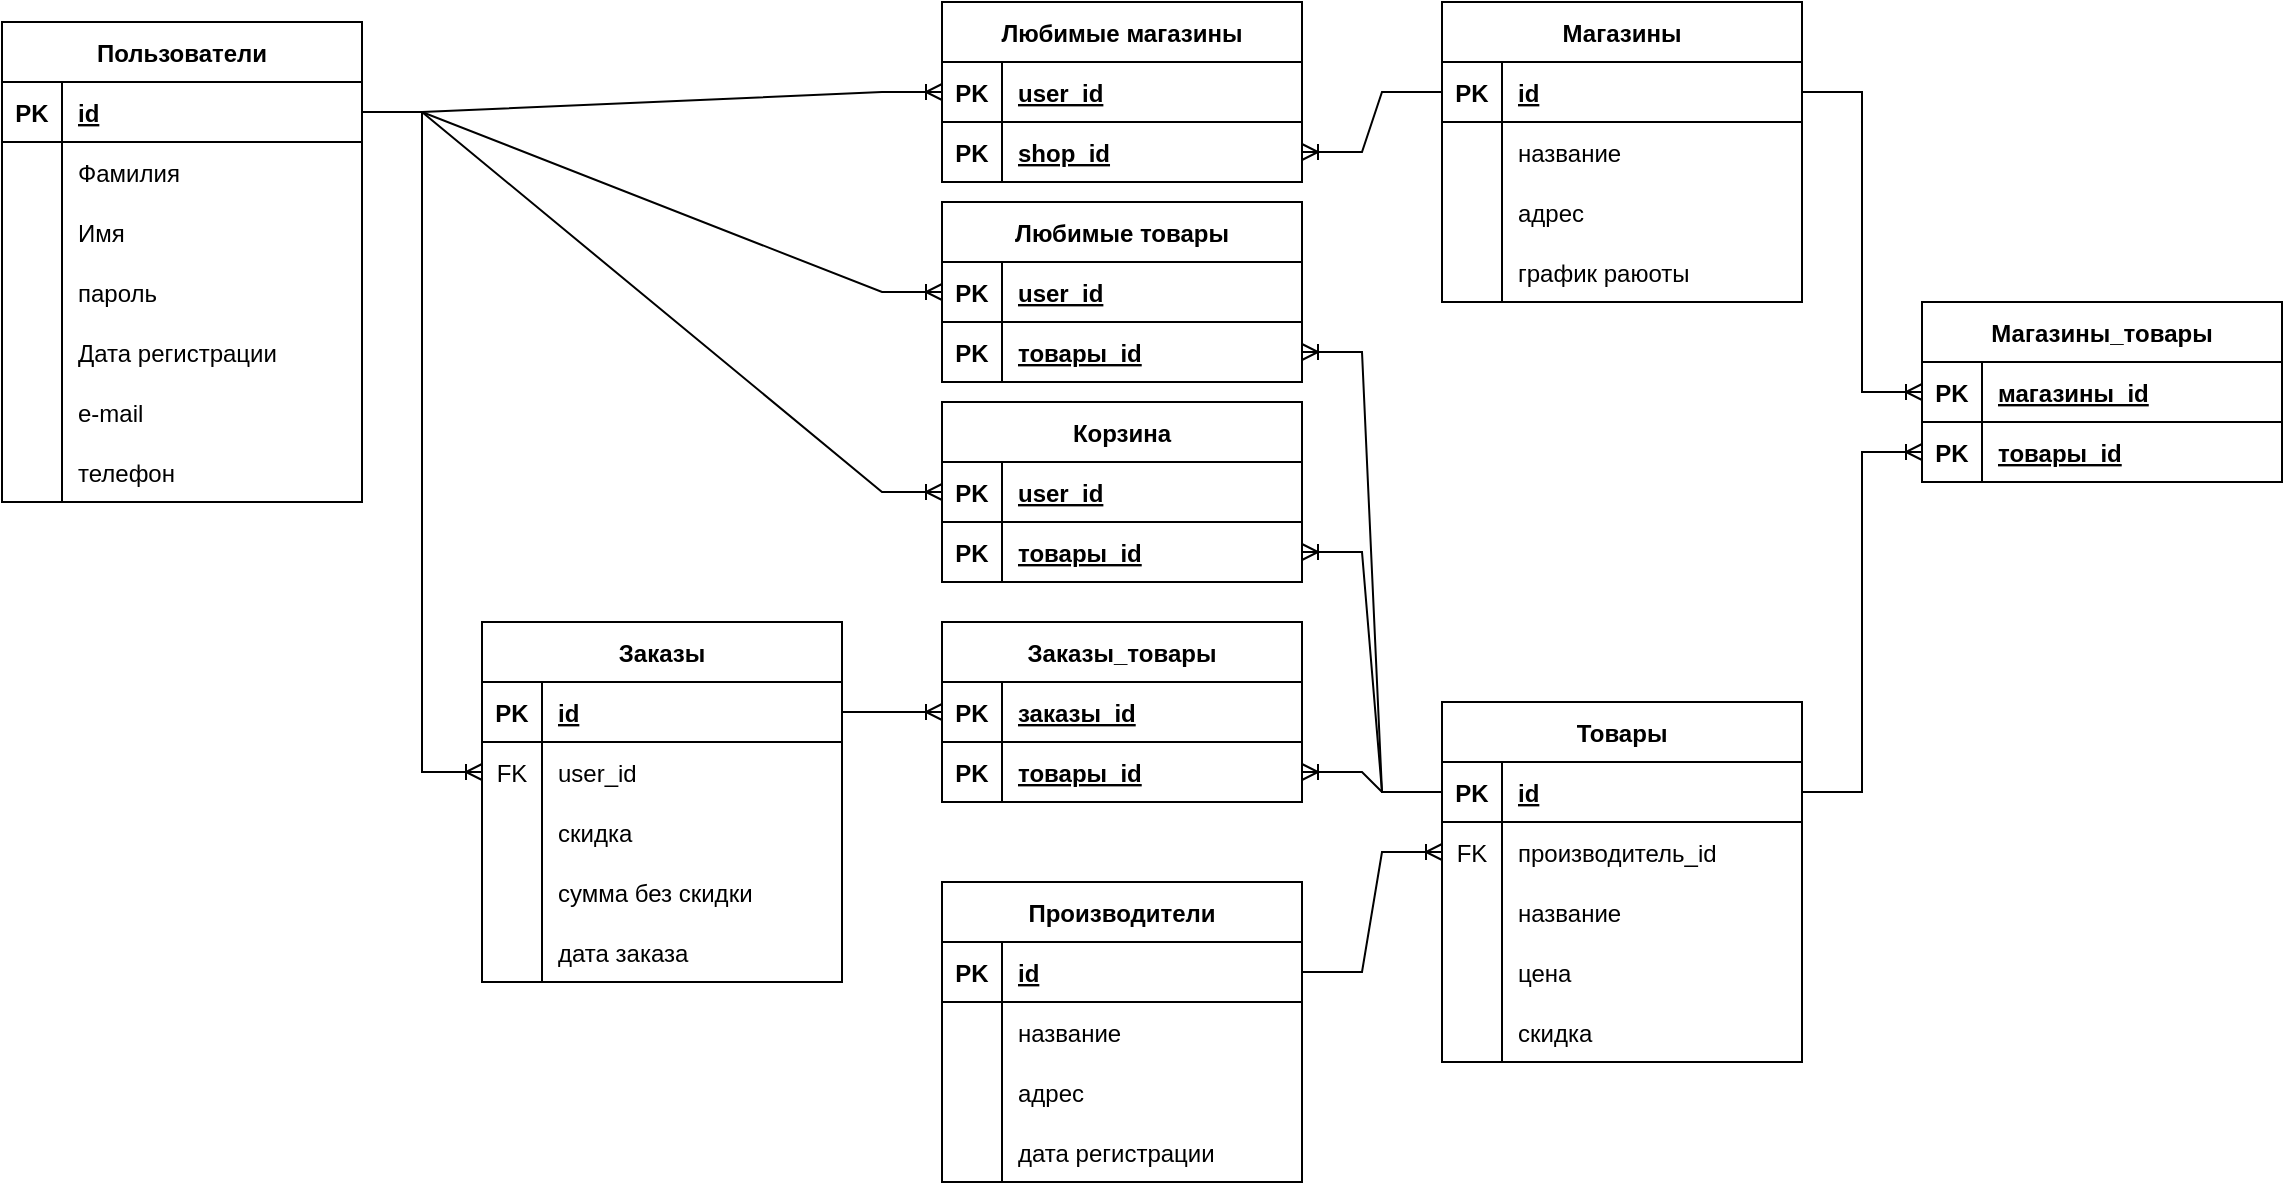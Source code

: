 <mxfile version="20.8.16" type="device"><diagram name="Страница 1" id="yeD0oiLo4MUcwXC1dUrm"><mxGraphModel dx="2634" dy="1244" grid="1" gridSize="10" guides="1" tooltips="1" connect="1" arrows="1" fold="1" page="0" pageScale="1" pageWidth="827" pageHeight="1169" background="none" math="0" shadow="0"><root><mxCell id="0"/><mxCell id="1" parent="0"/><mxCell id="IQrO580p7lW4fVg8mf9W-1" value="Пользователи" style="shape=table;startSize=30;container=1;collapsible=1;childLayout=tableLayout;fixedRows=1;rowLines=0;fontStyle=1;align=center;resizeLast=1;" parent="1" vertex="1"><mxGeometry x="-830" y="-240" width="180" height="240" as="geometry"/></mxCell><mxCell id="IQrO580p7lW4fVg8mf9W-2" value="" style="shape=tableRow;horizontal=0;startSize=0;swimlaneHead=0;swimlaneBody=0;fillColor=none;collapsible=0;dropTarget=0;points=[[0,0.5],[1,0.5]];portConstraint=eastwest;top=0;left=0;right=0;bottom=1;" parent="IQrO580p7lW4fVg8mf9W-1" vertex="1"><mxGeometry y="30" width="180" height="30" as="geometry"/></mxCell><mxCell id="IQrO580p7lW4fVg8mf9W-3" value="PK" style="shape=partialRectangle;connectable=0;fillColor=none;top=0;left=0;bottom=0;right=0;fontStyle=1;overflow=hidden;" parent="IQrO580p7lW4fVg8mf9W-2" vertex="1"><mxGeometry width="30" height="30" as="geometry"><mxRectangle width="30" height="30" as="alternateBounds"/></mxGeometry></mxCell><mxCell id="IQrO580p7lW4fVg8mf9W-4" value="id" style="shape=partialRectangle;connectable=0;fillColor=none;top=0;left=0;bottom=0;right=0;align=left;spacingLeft=6;fontStyle=5;overflow=hidden;" parent="IQrO580p7lW4fVg8mf9W-2" vertex="1"><mxGeometry x="30" width="150" height="30" as="geometry"><mxRectangle width="150" height="30" as="alternateBounds"/></mxGeometry></mxCell><mxCell id="IQrO580p7lW4fVg8mf9W-5" value="" style="shape=tableRow;horizontal=0;startSize=0;swimlaneHead=0;swimlaneBody=0;fillColor=none;collapsible=0;dropTarget=0;points=[[0,0.5],[1,0.5]];portConstraint=eastwest;top=0;left=0;right=0;bottom=0;" parent="IQrO580p7lW4fVg8mf9W-1" vertex="1"><mxGeometry y="60" width="180" height="30" as="geometry"/></mxCell><mxCell id="IQrO580p7lW4fVg8mf9W-6" value="" style="shape=partialRectangle;connectable=0;fillColor=none;top=0;left=0;bottom=0;right=0;editable=1;overflow=hidden;" parent="IQrO580p7lW4fVg8mf9W-5" vertex="1"><mxGeometry width="30" height="30" as="geometry"><mxRectangle width="30" height="30" as="alternateBounds"/></mxGeometry></mxCell><mxCell id="IQrO580p7lW4fVg8mf9W-7" value="Фамилия" style="shape=partialRectangle;connectable=0;fillColor=none;top=0;left=0;bottom=0;right=0;align=left;spacingLeft=6;overflow=hidden;" parent="IQrO580p7lW4fVg8mf9W-5" vertex="1"><mxGeometry x="30" width="150" height="30" as="geometry"><mxRectangle width="150" height="30" as="alternateBounds"/></mxGeometry></mxCell><mxCell id="IQrO580p7lW4fVg8mf9W-8" value="" style="shape=tableRow;horizontal=0;startSize=0;swimlaneHead=0;swimlaneBody=0;fillColor=none;collapsible=0;dropTarget=0;points=[[0,0.5],[1,0.5]];portConstraint=eastwest;top=0;left=0;right=0;bottom=0;" parent="IQrO580p7lW4fVg8mf9W-1" vertex="1"><mxGeometry y="90" width="180" height="30" as="geometry"/></mxCell><mxCell id="IQrO580p7lW4fVg8mf9W-9" value="" style="shape=partialRectangle;connectable=0;fillColor=none;top=0;left=0;bottom=0;right=0;editable=1;overflow=hidden;" parent="IQrO580p7lW4fVg8mf9W-8" vertex="1"><mxGeometry width="30" height="30" as="geometry"><mxRectangle width="30" height="30" as="alternateBounds"/></mxGeometry></mxCell><mxCell id="IQrO580p7lW4fVg8mf9W-10" value="Имя" style="shape=partialRectangle;connectable=0;fillColor=none;top=0;left=0;bottom=0;right=0;align=left;spacingLeft=6;overflow=hidden;" parent="IQrO580p7lW4fVg8mf9W-8" vertex="1"><mxGeometry x="30" width="150" height="30" as="geometry"><mxRectangle width="150" height="30" as="alternateBounds"/></mxGeometry></mxCell><mxCell id="IQrO580p7lW4fVg8mf9W-11" value="" style="shape=tableRow;horizontal=0;startSize=0;swimlaneHead=0;swimlaneBody=0;fillColor=none;collapsible=0;dropTarget=0;points=[[0,0.5],[1,0.5]];portConstraint=eastwest;top=0;left=0;right=0;bottom=0;" parent="IQrO580p7lW4fVg8mf9W-1" vertex="1"><mxGeometry y="120" width="180" height="30" as="geometry"/></mxCell><mxCell id="IQrO580p7lW4fVg8mf9W-12" value="" style="shape=partialRectangle;connectable=0;fillColor=none;top=0;left=0;bottom=0;right=0;editable=1;overflow=hidden;" parent="IQrO580p7lW4fVg8mf9W-11" vertex="1"><mxGeometry width="30" height="30" as="geometry"><mxRectangle width="30" height="30" as="alternateBounds"/></mxGeometry></mxCell><mxCell id="IQrO580p7lW4fVg8mf9W-13" value="пароль" style="shape=partialRectangle;connectable=0;fillColor=none;top=0;left=0;bottom=0;right=0;align=left;spacingLeft=6;overflow=hidden;" parent="IQrO580p7lW4fVg8mf9W-11" vertex="1"><mxGeometry x="30" width="150" height="30" as="geometry"><mxRectangle width="150" height="30" as="alternateBounds"/></mxGeometry></mxCell><mxCell id="IQrO580p7lW4fVg8mf9W-40" value="" style="shape=tableRow;horizontal=0;startSize=0;swimlaneHead=0;swimlaneBody=0;fillColor=none;collapsible=0;dropTarget=0;points=[[0,0.5],[1,0.5]];portConstraint=eastwest;top=0;left=0;right=0;bottom=0;" parent="IQrO580p7lW4fVg8mf9W-1" vertex="1"><mxGeometry y="150" width="180" height="30" as="geometry"/></mxCell><mxCell id="IQrO580p7lW4fVg8mf9W-41" value="" style="shape=partialRectangle;connectable=0;fillColor=none;top=0;left=0;bottom=0;right=0;editable=1;overflow=hidden;" parent="IQrO580p7lW4fVg8mf9W-40" vertex="1"><mxGeometry width="30" height="30" as="geometry"><mxRectangle width="30" height="30" as="alternateBounds"/></mxGeometry></mxCell><mxCell id="IQrO580p7lW4fVg8mf9W-42" value="Дата регистрации" style="shape=partialRectangle;connectable=0;fillColor=none;top=0;left=0;bottom=0;right=0;align=left;spacingLeft=6;overflow=hidden;" parent="IQrO580p7lW4fVg8mf9W-40" vertex="1"><mxGeometry x="30" width="150" height="30" as="geometry"><mxRectangle width="150" height="30" as="alternateBounds"/></mxGeometry></mxCell><mxCell id="IQrO580p7lW4fVg8mf9W-43" value="" style="shape=tableRow;horizontal=0;startSize=0;swimlaneHead=0;swimlaneBody=0;fillColor=none;collapsible=0;dropTarget=0;points=[[0,0.5],[1,0.5]];portConstraint=eastwest;top=0;left=0;right=0;bottom=0;" parent="IQrO580p7lW4fVg8mf9W-1" vertex="1"><mxGeometry y="180" width="180" height="30" as="geometry"/></mxCell><mxCell id="IQrO580p7lW4fVg8mf9W-44" value="" style="shape=partialRectangle;connectable=0;fillColor=none;top=0;left=0;bottom=0;right=0;editable=1;overflow=hidden;" parent="IQrO580p7lW4fVg8mf9W-43" vertex="1"><mxGeometry width="30" height="30" as="geometry"><mxRectangle width="30" height="30" as="alternateBounds"/></mxGeometry></mxCell><mxCell id="IQrO580p7lW4fVg8mf9W-45" value="e-mail" style="shape=partialRectangle;connectable=0;fillColor=none;top=0;left=0;bottom=0;right=0;align=left;spacingLeft=6;overflow=hidden;" parent="IQrO580p7lW4fVg8mf9W-43" vertex="1"><mxGeometry x="30" width="150" height="30" as="geometry"><mxRectangle width="150" height="30" as="alternateBounds"/></mxGeometry></mxCell><mxCell id="IQrO580p7lW4fVg8mf9W-46" value="" style="shape=tableRow;horizontal=0;startSize=0;swimlaneHead=0;swimlaneBody=0;fillColor=none;collapsible=0;dropTarget=0;points=[[0,0.5],[1,0.5]];portConstraint=eastwest;top=0;left=0;right=0;bottom=0;" parent="IQrO580p7lW4fVg8mf9W-1" vertex="1"><mxGeometry y="210" width="180" height="30" as="geometry"/></mxCell><mxCell id="IQrO580p7lW4fVg8mf9W-47" value="" style="shape=partialRectangle;connectable=0;fillColor=none;top=0;left=0;bottom=0;right=0;editable=1;overflow=hidden;" parent="IQrO580p7lW4fVg8mf9W-46" vertex="1"><mxGeometry width="30" height="30" as="geometry"><mxRectangle width="30" height="30" as="alternateBounds"/></mxGeometry></mxCell><mxCell id="IQrO580p7lW4fVg8mf9W-48" value="телефон" style="shape=partialRectangle;connectable=0;fillColor=none;top=0;left=0;bottom=0;right=0;align=left;spacingLeft=6;overflow=hidden;" parent="IQrO580p7lW4fVg8mf9W-46" vertex="1"><mxGeometry x="30" width="150" height="30" as="geometry"><mxRectangle width="150" height="30" as="alternateBounds"/></mxGeometry></mxCell><mxCell id="IQrO580p7lW4fVg8mf9W-49" value="Любимые магазины" style="shape=table;startSize=30;container=1;collapsible=1;childLayout=tableLayout;fixedRows=1;rowLines=0;fontStyle=1;align=center;resizeLast=1;" parent="1" vertex="1"><mxGeometry x="-360" y="-250" width="180" height="90" as="geometry"/></mxCell><mxCell id="IQrO580p7lW4fVg8mf9W-50" value="" style="shape=tableRow;horizontal=0;startSize=0;swimlaneHead=0;swimlaneBody=0;fillColor=none;collapsible=0;dropTarget=0;points=[[0,0.5],[1,0.5]];portConstraint=eastwest;top=0;left=0;right=0;bottom=1;" parent="IQrO580p7lW4fVg8mf9W-49" vertex="1"><mxGeometry y="30" width="180" height="30" as="geometry"/></mxCell><mxCell id="IQrO580p7lW4fVg8mf9W-51" value="PK" style="shape=partialRectangle;connectable=0;fillColor=none;top=0;left=0;bottom=0;right=0;fontStyle=1;overflow=hidden;" parent="IQrO580p7lW4fVg8mf9W-50" vertex="1"><mxGeometry width="30" height="30" as="geometry"><mxRectangle width="30" height="30" as="alternateBounds"/></mxGeometry></mxCell><mxCell id="IQrO580p7lW4fVg8mf9W-52" value="user_id" style="shape=partialRectangle;connectable=0;fillColor=none;top=0;left=0;bottom=0;right=0;align=left;spacingLeft=6;fontStyle=5;overflow=hidden;" parent="IQrO580p7lW4fVg8mf9W-50" vertex="1"><mxGeometry x="30" width="150" height="30" as="geometry"><mxRectangle width="150" height="30" as="alternateBounds"/></mxGeometry></mxCell><mxCell id="IQrO580p7lW4fVg8mf9W-75" value="" style="shape=tableRow;horizontal=0;startSize=0;swimlaneHead=0;swimlaneBody=0;fillColor=none;collapsible=0;dropTarget=0;points=[[0,0.5],[1,0.5]];portConstraint=eastwest;top=0;left=0;right=0;bottom=1;" parent="IQrO580p7lW4fVg8mf9W-49" vertex="1"><mxGeometry y="60" width="180" height="30" as="geometry"/></mxCell><mxCell id="IQrO580p7lW4fVg8mf9W-76" value="PK" style="shape=partialRectangle;connectable=0;fillColor=none;top=0;left=0;bottom=0;right=0;fontStyle=1;overflow=hidden;" parent="IQrO580p7lW4fVg8mf9W-75" vertex="1"><mxGeometry width="30" height="30" as="geometry"><mxRectangle width="30" height="30" as="alternateBounds"/></mxGeometry></mxCell><mxCell id="IQrO580p7lW4fVg8mf9W-77" value="shop_id" style="shape=partialRectangle;connectable=0;fillColor=none;top=0;left=0;bottom=0;right=0;align=left;spacingLeft=6;fontStyle=5;overflow=hidden;" parent="IQrO580p7lW4fVg8mf9W-75" vertex="1"><mxGeometry x="30" width="150" height="30" as="geometry"><mxRectangle width="150" height="30" as="alternateBounds"/></mxGeometry></mxCell><mxCell id="IQrO580p7lW4fVg8mf9W-78" value="" style="edgeStyle=entityRelationEdgeStyle;fontSize=12;html=1;endArrow=ERoneToMany;rounded=0;exitX=1;exitY=0.5;exitDx=0;exitDy=0;entryX=0;entryY=0.5;entryDx=0;entryDy=0;" parent="1" source="IQrO580p7lW4fVg8mf9W-2" target="IQrO580p7lW4fVg8mf9W-50" edge="1"><mxGeometry width="100" height="100" relative="1" as="geometry"><mxPoint x="-160" y="80" as="sourcePoint"/><mxPoint x="-60" y="-20" as="targetPoint"/></mxGeometry></mxCell><mxCell id="IQrO580p7lW4fVg8mf9W-79" value="Магазины" style="shape=table;startSize=30;container=1;collapsible=1;childLayout=tableLayout;fixedRows=1;rowLines=0;fontStyle=1;align=center;resizeLast=1;" parent="1" vertex="1"><mxGeometry x="-110" y="-250" width="180" height="150" as="geometry"/></mxCell><mxCell id="IQrO580p7lW4fVg8mf9W-80" value="" style="shape=tableRow;horizontal=0;startSize=0;swimlaneHead=0;swimlaneBody=0;fillColor=none;collapsible=0;dropTarget=0;points=[[0,0.5],[1,0.5]];portConstraint=eastwest;top=0;left=0;right=0;bottom=1;" parent="IQrO580p7lW4fVg8mf9W-79" vertex="1"><mxGeometry y="30" width="180" height="30" as="geometry"/></mxCell><mxCell id="IQrO580p7lW4fVg8mf9W-81" value="PK" style="shape=partialRectangle;connectable=0;fillColor=none;top=0;left=0;bottom=0;right=0;fontStyle=1;overflow=hidden;" parent="IQrO580p7lW4fVg8mf9W-80" vertex="1"><mxGeometry width="30" height="30" as="geometry"><mxRectangle width="30" height="30" as="alternateBounds"/></mxGeometry></mxCell><mxCell id="IQrO580p7lW4fVg8mf9W-82" value="id" style="shape=partialRectangle;connectable=0;fillColor=none;top=0;left=0;bottom=0;right=0;align=left;spacingLeft=6;fontStyle=5;overflow=hidden;" parent="IQrO580p7lW4fVg8mf9W-80" vertex="1"><mxGeometry x="30" width="150" height="30" as="geometry"><mxRectangle width="150" height="30" as="alternateBounds"/></mxGeometry></mxCell><mxCell id="IQrO580p7lW4fVg8mf9W-83" value="" style="shape=tableRow;horizontal=0;startSize=0;swimlaneHead=0;swimlaneBody=0;fillColor=none;collapsible=0;dropTarget=0;points=[[0,0.5],[1,0.5]];portConstraint=eastwest;top=0;left=0;right=0;bottom=0;" parent="IQrO580p7lW4fVg8mf9W-79" vertex="1"><mxGeometry y="60" width="180" height="30" as="geometry"/></mxCell><mxCell id="IQrO580p7lW4fVg8mf9W-84" value="" style="shape=partialRectangle;connectable=0;fillColor=none;top=0;left=0;bottom=0;right=0;editable=1;overflow=hidden;" parent="IQrO580p7lW4fVg8mf9W-83" vertex="1"><mxGeometry width="30" height="30" as="geometry"><mxRectangle width="30" height="30" as="alternateBounds"/></mxGeometry></mxCell><mxCell id="IQrO580p7lW4fVg8mf9W-85" value="название" style="shape=partialRectangle;connectable=0;fillColor=none;top=0;left=0;bottom=0;right=0;align=left;spacingLeft=6;overflow=hidden;" parent="IQrO580p7lW4fVg8mf9W-83" vertex="1"><mxGeometry x="30" width="150" height="30" as="geometry"><mxRectangle width="150" height="30" as="alternateBounds"/></mxGeometry></mxCell><mxCell id="IQrO580p7lW4fVg8mf9W-86" value="" style="shape=tableRow;horizontal=0;startSize=0;swimlaneHead=0;swimlaneBody=0;fillColor=none;collapsible=0;dropTarget=0;points=[[0,0.5],[1,0.5]];portConstraint=eastwest;top=0;left=0;right=0;bottom=0;" parent="IQrO580p7lW4fVg8mf9W-79" vertex="1"><mxGeometry y="90" width="180" height="30" as="geometry"/></mxCell><mxCell id="IQrO580p7lW4fVg8mf9W-87" value="" style="shape=partialRectangle;connectable=0;fillColor=none;top=0;left=0;bottom=0;right=0;editable=1;overflow=hidden;" parent="IQrO580p7lW4fVg8mf9W-86" vertex="1"><mxGeometry width="30" height="30" as="geometry"><mxRectangle width="30" height="30" as="alternateBounds"/></mxGeometry></mxCell><mxCell id="IQrO580p7lW4fVg8mf9W-88" value="адрес" style="shape=partialRectangle;connectable=0;fillColor=none;top=0;left=0;bottom=0;right=0;align=left;spacingLeft=6;overflow=hidden;" parent="IQrO580p7lW4fVg8mf9W-86" vertex="1"><mxGeometry x="30" width="150" height="30" as="geometry"><mxRectangle width="150" height="30" as="alternateBounds"/></mxGeometry></mxCell><mxCell id="IQrO580p7lW4fVg8mf9W-89" value="" style="shape=tableRow;horizontal=0;startSize=0;swimlaneHead=0;swimlaneBody=0;fillColor=none;collapsible=0;dropTarget=0;points=[[0,0.5],[1,0.5]];portConstraint=eastwest;top=0;left=0;right=0;bottom=0;" parent="IQrO580p7lW4fVg8mf9W-79" vertex="1"><mxGeometry y="120" width="180" height="30" as="geometry"/></mxCell><mxCell id="IQrO580p7lW4fVg8mf9W-90" value="" style="shape=partialRectangle;connectable=0;fillColor=none;top=0;left=0;bottom=0;right=0;editable=1;overflow=hidden;" parent="IQrO580p7lW4fVg8mf9W-89" vertex="1"><mxGeometry width="30" height="30" as="geometry"><mxRectangle width="30" height="30" as="alternateBounds"/></mxGeometry></mxCell><mxCell id="IQrO580p7lW4fVg8mf9W-91" value="график раюоты" style="shape=partialRectangle;connectable=0;fillColor=none;top=0;left=0;bottom=0;right=0;align=left;spacingLeft=6;overflow=hidden;" parent="IQrO580p7lW4fVg8mf9W-89" vertex="1"><mxGeometry x="30" width="150" height="30" as="geometry"><mxRectangle width="150" height="30" as="alternateBounds"/></mxGeometry></mxCell><mxCell id="IQrO580p7lW4fVg8mf9W-92" value="" style="edgeStyle=entityRelationEdgeStyle;fontSize=12;html=1;endArrow=ERoneToMany;rounded=0;entryX=1;entryY=0.5;entryDx=0;entryDy=0;exitX=0;exitY=0.5;exitDx=0;exitDy=0;" parent="1" source="IQrO580p7lW4fVg8mf9W-80" target="IQrO580p7lW4fVg8mf9W-75" edge="1"><mxGeometry width="100" height="100" relative="1" as="geometry"><mxPoint x="-160" y="80" as="sourcePoint"/><mxPoint x="-60" y="-20" as="targetPoint"/></mxGeometry></mxCell><mxCell id="IQrO580p7lW4fVg8mf9W-93" value="Товары" style="shape=table;startSize=30;container=1;collapsible=1;childLayout=tableLayout;fixedRows=1;rowLines=0;fontStyle=1;align=center;resizeLast=1;" parent="1" vertex="1"><mxGeometry x="-110" y="100" width="180" height="180" as="geometry"/></mxCell><mxCell id="IQrO580p7lW4fVg8mf9W-94" value="" style="shape=tableRow;horizontal=0;startSize=0;swimlaneHead=0;swimlaneBody=0;fillColor=none;collapsible=0;dropTarget=0;points=[[0,0.5],[1,0.5]];portConstraint=eastwest;top=0;left=0;right=0;bottom=1;" parent="IQrO580p7lW4fVg8mf9W-93" vertex="1"><mxGeometry y="30" width="180" height="30" as="geometry"/></mxCell><mxCell id="IQrO580p7lW4fVg8mf9W-95" value="PK" style="shape=partialRectangle;connectable=0;fillColor=none;top=0;left=0;bottom=0;right=0;fontStyle=1;overflow=hidden;" parent="IQrO580p7lW4fVg8mf9W-94" vertex="1"><mxGeometry width="30" height="30" as="geometry"><mxRectangle width="30" height="30" as="alternateBounds"/></mxGeometry></mxCell><mxCell id="IQrO580p7lW4fVg8mf9W-96" value="id" style="shape=partialRectangle;connectable=0;fillColor=none;top=0;left=0;bottom=0;right=0;align=left;spacingLeft=6;fontStyle=5;overflow=hidden;" parent="IQrO580p7lW4fVg8mf9W-94" vertex="1"><mxGeometry x="30" width="150" height="30" as="geometry"><mxRectangle width="150" height="30" as="alternateBounds"/></mxGeometry></mxCell><mxCell id="IQrO580p7lW4fVg8mf9W-117" value="" style="shape=tableRow;horizontal=0;startSize=0;swimlaneHead=0;swimlaneBody=0;fillColor=none;collapsible=0;dropTarget=0;points=[[0,0.5],[1,0.5]];portConstraint=eastwest;top=0;left=0;right=0;bottom=0;" parent="IQrO580p7lW4fVg8mf9W-93" vertex="1"><mxGeometry y="60" width="180" height="30" as="geometry"/></mxCell><mxCell id="IQrO580p7lW4fVg8mf9W-118" value="FK" style="shape=partialRectangle;connectable=0;fillColor=none;top=0;left=0;bottom=0;right=0;fontStyle=0;overflow=hidden;" parent="IQrO580p7lW4fVg8mf9W-117" vertex="1"><mxGeometry width="30" height="30" as="geometry"><mxRectangle width="30" height="30" as="alternateBounds"/></mxGeometry></mxCell><mxCell id="IQrO580p7lW4fVg8mf9W-119" value="производитель_id" style="shape=partialRectangle;connectable=0;fillColor=none;top=0;left=0;bottom=0;right=0;align=left;spacingLeft=6;fontStyle=0;overflow=hidden;" parent="IQrO580p7lW4fVg8mf9W-117" vertex="1"><mxGeometry x="30" width="150" height="30" as="geometry"><mxRectangle width="150" height="30" as="alternateBounds"/></mxGeometry></mxCell><mxCell id="IQrO580p7lW4fVg8mf9W-120" value="" style="shape=tableRow;horizontal=0;startSize=0;swimlaneHead=0;swimlaneBody=0;fillColor=none;collapsible=0;dropTarget=0;points=[[0,0.5],[1,0.5]];portConstraint=eastwest;top=0;left=0;right=0;bottom=0;" parent="IQrO580p7lW4fVg8mf9W-93" vertex="1"><mxGeometry y="90" width="180" height="30" as="geometry"/></mxCell><mxCell id="IQrO580p7lW4fVg8mf9W-121" value="" style="shape=partialRectangle;connectable=0;fillColor=none;top=0;left=0;bottom=0;right=0;editable=1;overflow=hidden;" parent="IQrO580p7lW4fVg8mf9W-120" vertex="1"><mxGeometry width="30" height="30" as="geometry"><mxRectangle width="30" height="30" as="alternateBounds"/></mxGeometry></mxCell><mxCell id="IQrO580p7lW4fVg8mf9W-122" value="название" style="shape=partialRectangle;connectable=0;fillColor=none;top=0;left=0;bottom=0;right=0;align=left;spacingLeft=6;overflow=hidden;" parent="IQrO580p7lW4fVg8mf9W-120" vertex="1"><mxGeometry x="30" width="150" height="30" as="geometry"><mxRectangle width="150" height="30" as="alternateBounds"/></mxGeometry></mxCell><mxCell id="IQrO580p7lW4fVg8mf9W-100" value="" style="shape=tableRow;horizontal=0;startSize=0;swimlaneHead=0;swimlaneBody=0;fillColor=none;collapsible=0;dropTarget=0;points=[[0,0.5],[1,0.5]];portConstraint=eastwest;top=0;left=0;right=0;bottom=0;" parent="IQrO580p7lW4fVg8mf9W-93" vertex="1"><mxGeometry y="120" width="180" height="30" as="geometry"/></mxCell><mxCell id="IQrO580p7lW4fVg8mf9W-101" value="" style="shape=partialRectangle;connectable=0;fillColor=none;top=0;left=0;bottom=0;right=0;editable=1;overflow=hidden;" parent="IQrO580p7lW4fVg8mf9W-100" vertex="1"><mxGeometry width="30" height="30" as="geometry"><mxRectangle width="30" height="30" as="alternateBounds"/></mxGeometry></mxCell><mxCell id="IQrO580p7lW4fVg8mf9W-102" value="цена" style="shape=partialRectangle;connectable=0;fillColor=none;top=0;left=0;bottom=0;right=0;align=left;spacingLeft=6;overflow=hidden;" parent="IQrO580p7lW4fVg8mf9W-100" vertex="1"><mxGeometry x="30" width="150" height="30" as="geometry"><mxRectangle width="150" height="30" as="alternateBounds"/></mxGeometry></mxCell><mxCell id="IQrO580p7lW4fVg8mf9W-103" value="" style="shape=tableRow;horizontal=0;startSize=0;swimlaneHead=0;swimlaneBody=0;fillColor=none;collapsible=0;dropTarget=0;points=[[0,0.5],[1,0.5]];portConstraint=eastwest;top=0;left=0;right=0;bottom=0;" parent="IQrO580p7lW4fVg8mf9W-93" vertex="1"><mxGeometry y="150" width="180" height="30" as="geometry"/></mxCell><mxCell id="IQrO580p7lW4fVg8mf9W-104" value="" style="shape=partialRectangle;connectable=0;fillColor=none;top=0;left=0;bottom=0;right=0;editable=1;overflow=hidden;" parent="IQrO580p7lW4fVg8mf9W-103" vertex="1"><mxGeometry width="30" height="30" as="geometry"><mxRectangle width="30" height="30" as="alternateBounds"/></mxGeometry></mxCell><mxCell id="IQrO580p7lW4fVg8mf9W-105" value="скидка" style="shape=partialRectangle;connectable=0;fillColor=none;top=0;left=0;bottom=0;right=0;align=left;spacingLeft=6;overflow=hidden;" parent="IQrO580p7lW4fVg8mf9W-103" vertex="1"><mxGeometry x="30" width="150" height="30" as="geometry"><mxRectangle width="150" height="30" as="alternateBounds"/></mxGeometry></mxCell><mxCell id="IQrO580p7lW4fVg8mf9W-123" value="Производители" style="shape=table;startSize=30;container=1;collapsible=1;childLayout=tableLayout;fixedRows=1;rowLines=0;fontStyle=1;align=center;resizeLast=1;" parent="1" vertex="1"><mxGeometry x="-360" y="190" width="180" height="150" as="geometry"/></mxCell><mxCell id="IQrO580p7lW4fVg8mf9W-124" value="" style="shape=tableRow;horizontal=0;startSize=0;swimlaneHead=0;swimlaneBody=0;fillColor=none;collapsible=0;dropTarget=0;points=[[0,0.5],[1,0.5]];portConstraint=eastwest;top=0;left=0;right=0;bottom=1;" parent="IQrO580p7lW4fVg8mf9W-123" vertex="1"><mxGeometry y="30" width="180" height="30" as="geometry"/></mxCell><mxCell id="IQrO580p7lW4fVg8mf9W-125" value="PK" style="shape=partialRectangle;connectable=0;fillColor=none;top=0;left=0;bottom=0;right=0;fontStyle=1;overflow=hidden;" parent="IQrO580p7lW4fVg8mf9W-124" vertex="1"><mxGeometry width="30" height="30" as="geometry"><mxRectangle width="30" height="30" as="alternateBounds"/></mxGeometry></mxCell><mxCell id="IQrO580p7lW4fVg8mf9W-126" value="id" style="shape=partialRectangle;connectable=0;fillColor=none;top=0;left=0;bottom=0;right=0;align=left;spacingLeft=6;fontStyle=5;overflow=hidden;" parent="IQrO580p7lW4fVg8mf9W-124" vertex="1"><mxGeometry x="30" width="150" height="30" as="geometry"><mxRectangle width="150" height="30" as="alternateBounds"/></mxGeometry></mxCell><mxCell id="IQrO580p7lW4fVg8mf9W-127" value="" style="shape=tableRow;horizontal=0;startSize=0;swimlaneHead=0;swimlaneBody=0;fillColor=none;collapsible=0;dropTarget=0;points=[[0,0.5],[1,0.5]];portConstraint=eastwest;top=0;left=0;right=0;bottom=0;" parent="IQrO580p7lW4fVg8mf9W-123" vertex="1"><mxGeometry y="60" width="180" height="30" as="geometry"/></mxCell><mxCell id="IQrO580p7lW4fVg8mf9W-128" value="" style="shape=partialRectangle;connectable=0;fillColor=none;top=0;left=0;bottom=0;right=0;editable=1;overflow=hidden;" parent="IQrO580p7lW4fVg8mf9W-127" vertex="1"><mxGeometry width="30" height="30" as="geometry"><mxRectangle width="30" height="30" as="alternateBounds"/></mxGeometry></mxCell><mxCell id="IQrO580p7lW4fVg8mf9W-129" value="название" style="shape=partialRectangle;connectable=0;fillColor=none;top=0;left=0;bottom=0;right=0;align=left;spacingLeft=6;overflow=hidden;" parent="IQrO580p7lW4fVg8mf9W-127" vertex="1"><mxGeometry x="30" width="150" height="30" as="geometry"><mxRectangle width="150" height="30" as="alternateBounds"/></mxGeometry></mxCell><mxCell id="IQrO580p7lW4fVg8mf9W-130" value="" style="shape=tableRow;horizontal=0;startSize=0;swimlaneHead=0;swimlaneBody=0;fillColor=none;collapsible=0;dropTarget=0;points=[[0,0.5],[1,0.5]];portConstraint=eastwest;top=0;left=0;right=0;bottom=0;" parent="IQrO580p7lW4fVg8mf9W-123" vertex="1"><mxGeometry y="90" width="180" height="30" as="geometry"/></mxCell><mxCell id="IQrO580p7lW4fVg8mf9W-131" value="" style="shape=partialRectangle;connectable=0;fillColor=none;top=0;left=0;bottom=0;right=0;editable=1;overflow=hidden;" parent="IQrO580p7lW4fVg8mf9W-130" vertex="1"><mxGeometry width="30" height="30" as="geometry"><mxRectangle width="30" height="30" as="alternateBounds"/></mxGeometry></mxCell><mxCell id="IQrO580p7lW4fVg8mf9W-132" value="адрес" style="shape=partialRectangle;connectable=0;fillColor=none;top=0;left=0;bottom=0;right=0;align=left;spacingLeft=6;overflow=hidden;" parent="IQrO580p7lW4fVg8mf9W-130" vertex="1"><mxGeometry x="30" width="150" height="30" as="geometry"><mxRectangle width="150" height="30" as="alternateBounds"/></mxGeometry></mxCell><mxCell id="IQrO580p7lW4fVg8mf9W-133" value="" style="shape=tableRow;horizontal=0;startSize=0;swimlaneHead=0;swimlaneBody=0;fillColor=none;collapsible=0;dropTarget=0;points=[[0,0.5],[1,0.5]];portConstraint=eastwest;top=0;left=0;right=0;bottom=0;" parent="IQrO580p7lW4fVg8mf9W-123" vertex="1"><mxGeometry y="120" width="180" height="30" as="geometry"/></mxCell><mxCell id="IQrO580p7lW4fVg8mf9W-134" value="" style="shape=partialRectangle;connectable=0;fillColor=none;top=0;left=0;bottom=0;right=0;editable=1;overflow=hidden;" parent="IQrO580p7lW4fVg8mf9W-133" vertex="1"><mxGeometry width="30" height="30" as="geometry"><mxRectangle width="30" height="30" as="alternateBounds"/></mxGeometry></mxCell><mxCell id="IQrO580p7lW4fVg8mf9W-135" value="дата регистрации" style="shape=partialRectangle;connectable=0;fillColor=none;top=0;left=0;bottom=0;right=0;align=left;spacingLeft=6;overflow=hidden;" parent="IQrO580p7lW4fVg8mf9W-133" vertex="1"><mxGeometry x="30" width="150" height="30" as="geometry"><mxRectangle width="150" height="30" as="alternateBounds"/></mxGeometry></mxCell><mxCell id="IQrO580p7lW4fVg8mf9W-137" value="" style="edgeStyle=entityRelationEdgeStyle;fontSize=12;html=1;endArrow=ERoneToMany;rounded=0;entryX=0;entryY=0.5;entryDx=0;entryDy=0;exitX=1;exitY=0.5;exitDx=0;exitDy=0;" parent="1" source="IQrO580p7lW4fVg8mf9W-124" target="IQrO580p7lW4fVg8mf9W-117" edge="1"><mxGeometry width="100" height="100" relative="1" as="geometry"><mxPoint x="-160" y="80" as="sourcePoint"/><mxPoint x="-60" y="-20" as="targetPoint"/></mxGeometry></mxCell><mxCell id="IQrO580p7lW4fVg8mf9W-138" value="Магазины_товары" style="shape=table;startSize=30;container=1;collapsible=1;childLayout=tableLayout;fixedRows=1;rowLines=0;fontStyle=1;align=center;resizeLast=1;" parent="1" vertex="1"><mxGeometry x="130" y="-100" width="180" height="90" as="geometry"/></mxCell><mxCell id="IQrO580p7lW4fVg8mf9W-139" value="" style="shape=tableRow;horizontal=0;startSize=0;swimlaneHead=0;swimlaneBody=0;fillColor=none;collapsible=0;dropTarget=0;points=[[0,0.5],[1,0.5]];portConstraint=eastwest;top=0;left=0;right=0;bottom=1;" parent="IQrO580p7lW4fVg8mf9W-138" vertex="1"><mxGeometry y="30" width="180" height="30" as="geometry"/></mxCell><mxCell id="IQrO580p7lW4fVg8mf9W-140" value="PK" style="shape=partialRectangle;connectable=0;fillColor=none;top=0;left=0;bottom=0;right=0;fontStyle=1;overflow=hidden;" parent="IQrO580p7lW4fVg8mf9W-139" vertex="1"><mxGeometry width="30" height="30" as="geometry"><mxRectangle width="30" height="30" as="alternateBounds"/></mxGeometry></mxCell><mxCell id="IQrO580p7lW4fVg8mf9W-141" value="магазины_id" style="shape=partialRectangle;connectable=0;fillColor=none;top=0;left=0;bottom=0;right=0;align=left;spacingLeft=6;fontStyle=5;overflow=hidden;" parent="IQrO580p7lW4fVg8mf9W-139" vertex="1"><mxGeometry x="30" width="150" height="30" as="geometry"><mxRectangle width="150" height="30" as="alternateBounds"/></mxGeometry></mxCell><mxCell id="IQrO580p7lW4fVg8mf9W-151" value="" style="shape=tableRow;horizontal=0;startSize=0;swimlaneHead=0;swimlaneBody=0;fillColor=none;collapsible=0;dropTarget=0;points=[[0,0.5],[1,0.5]];portConstraint=eastwest;top=0;left=0;right=0;bottom=1;" parent="IQrO580p7lW4fVg8mf9W-138" vertex="1"><mxGeometry y="60" width="180" height="30" as="geometry"/></mxCell><mxCell id="IQrO580p7lW4fVg8mf9W-152" value="PK" style="shape=partialRectangle;connectable=0;fillColor=none;top=0;left=0;bottom=0;right=0;fontStyle=1;overflow=hidden;" parent="IQrO580p7lW4fVg8mf9W-151" vertex="1"><mxGeometry width="30" height="30" as="geometry"><mxRectangle width="30" height="30" as="alternateBounds"/></mxGeometry></mxCell><mxCell id="IQrO580p7lW4fVg8mf9W-153" value="товары_id" style="shape=partialRectangle;connectable=0;fillColor=none;top=0;left=0;bottom=0;right=0;align=left;spacingLeft=6;fontStyle=5;overflow=hidden;" parent="IQrO580p7lW4fVg8mf9W-151" vertex="1"><mxGeometry x="30" width="150" height="30" as="geometry"><mxRectangle width="150" height="30" as="alternateBounds"/></mxGeometry></mxCell><mxCell id="IQrO580p7lW4fVg8mf9W-154" value="" style="edgeStyle=entityRelationEdgeStyle;fontSize=12;html=1;endArrow=ERoneToMany;rounded=0;exitX=1;exitY=0.5;exitDx=0;exitDy=0;" parent="1" source="IQrO580p7lW4fVg8mf9W-80" target="IQrO580p7lW4fVg8mf9W-139" edge="1"><mxGeometry width="100" height="100" relative="1" as="geometry"><mxPoint x="110" y="170" as="sourcePoint"/><mxPoint x="210" y="70" as="targetPoint"/></mxGeometry></mxCell><mxCell id="IQrO580p7lW4fVg8mf9W-155" value="" style="edgeStyle=entityRelationEdgeStyle;fontSize=12;html=1;endArrow=ERoneToMany;rounded=0;entryX=0;entryY=0.5;entryDx=0;entryDy=0;exitX=1;exitY=0.5;exitDx=0;exitDy=0;" parent="1" source="IQrO580p7lW4fVg8mf9W-94" target="IQrO580p7lW4fVg8mf9W-151" edge="1"><mxGeometry width="100" height="100" relative="1" as="geometry"><mxPoint x="-160" y="80" as="sourcePoint"/><mxPoint x="-60" y="-20" as="targetPoint"/></mxGeometry></mxCell><mxCell id="IQrO580p7lW4fVg8mf9W-156" value="Любимые товары" style="shape=table;startSize=30;container=1;collapsible=1;childLayout=tableLayout;fixedRows=1;rowLines=0;fontStyle=1;align=center;resizeLast=1;" parent="1" vertex="1"><mxGeometry x="-360" y="-150" width="180" height="90" as="geometry"/></mxCell><mxCell id="IQrO580p7lW4fVg8mf9W-157" value="" style="shape=tableRow;horizontal=0;startSize=0;swimlaneHead=0;swimlaneBody=0;fillColor=none;collapsible=0;dropTarget=0;points=[[0,0.5],[1,0.5]];portConstraint=eastwest;top=0;left=0;right=0;bottom=1;" parent="IQrO580p7lW4fVg8mf9W-156" vertex="1"><mxGeometry y="30" width="180" height="30" as="geometry"/></mxCell><mxCell id="IQrO580p7lW4fVg8mf9W-158" value="PK" style="shape=partialRectangle;connectable=0;fillColor=none;top=0;left=0;bottom=0;right=0;fontStyle=1;overflow=hidden;" parent="IQrO580p7lW4fVg8mf9W-157" vertex="1"><mxGeometry width="30" height="30" as="geometry"><mxRectangle width="30" height="30" as="alternateBounds"/></mxGeometry></mxCell><mxCell id="IQrO580p7lW4fVg8mf9W-159" value="user_id" style="shape=partialRectangle;connectable=0;fillColor=none;top=0;left=0;bottom=0;right=0;align=left;spacingLeft=6;fontStyle=5;overflow=hidden;" parent="IQrO580p7lW4fVg8mf9W-157" vertex="1"><mxGeometry x="30" width="150" height="30" as="geometry"><mxRectangle width="150" height="30" as="alternateBounds"/></mxGeometry></mxCell><mxCell id="IQrO580p7lW4fVg8mf9W-160" value="" style="shape=tableRow;horizontal=0;startSize=0;swimlaneHead=0;swimlaneBody=0;fillColor=none;collapsible=0;dropTarget=0;points=[[0,0.5],[1,0.5]];portConstraint=eastwest;top=0;left=0;right=0;bottom=1;" parent="IQrO580p7lW4fVg8mf9W-156" vertex="1"><mxGeometry y="60" width="180" height="30" as="geometry"/></mxCell><mxCell id="IQrO580p7lW4fVg8mf9W-161" value="PK" style="shape=partialRectangle;connectable=0;fillColor=none;top=0;left=0;bottom=0;right=0;fontStyle=1;overflow=hidden;" parent="IQrO580p7lW4fVg8mf9W-160" vertex="1"><mxGeometry width="30" height="30" as="geometry"><mxRectangle width="30" height="30" as="alternateBounds"/></mxGeometry></mxCell><mxCell id="IQrO580p7lW4fVg8mf9W-162" value="товары_id" style="shape=partialRectangle;connectable=0;fillColor=none;top=0;left=0;bottom=0;right=0;align=left;spacingLeft=6;fontStyle=5;overflow=hidden;" parent="IQrO580p7lW4fVg8mf9W-160" vertex="1"><mxGeometry x="30" width="150" height="30" as="geometry"><mxRectangle width="150" height="30" as="alternateBounds"/></mxGeometry></mxCell><mxCell id="IQrO580p7lW4fVg8mf9W-163" value="" style="edgeStyle=entityRelationEdgeStyle;fontSize=12;html=1;endArrow=ERoneToMany;rounded=0;entryX=0;entryY=0.5;entryDx=0;entryDy=0;exitX=1;exitY=0.5;exitDx=0;exitDy=0;" parent="1" source="IQrO580p7lW4fVg8mf9W-2" target="IQrO580p7lW4fVg8mf9W-157" edge="1"><mxGeometry width="100" height="100" relative="1" as="geometry"><mxPoint x="-160" y="80" as="sourcePoint"/><mxPoint x="-60" y="-20" as="targetPoint"/></mxGeometry></mxCell><mxCell id="IQrO580p7lW4fVg8mf9W-164" value="" style="edgeStyle=entityRelationEdgeStyle;fontSize=12;html=1;endArrow=ERoneToMany;rounded=0;entryX=1;entryY=0.5;entryDx=0;entryDy=0;exitX=0;exitY=0.5;exitDx=0;exitDy=0;" parent="1" source="IQrO580p7lW4fVg8mf9W-94" target="IQrO580p7lW4fVg8mf9W-160" edge="1"><mxGeometry width="100" height="100" relative="1" as="geometry"><mxPoint x="-160" y="80" as="sourcePoint"/><mxPoint x="-60" y="-20" as="targetPoint"/></mxGeometry></mxCell><mxCell id="IQrO580p7lW4fVg8mf9W-165" value="Корзина" style="shape=table;startSize=30;container=1;collapsible=1;childLayout=tableLayout;fixedRows=1;rowLines=0;fontStyle=1;align=center;resizeLast=1;" parent="1" vertex="1"><mxGeometry x="-360" y="-50" width="180" height="90" as="geometry"/></mxCell><mxCell id="IQrO580p7lW4fVg8mf9W-166" value="" style="shape=tableRow;horizontal=0;startSize=0;swimlaneHead=0;swimlaneBody=0;fillColor=none;collapsible=0;dropTarget=0;points=[[0,0.5],[1,0.5]];portConstraint=eastwest;top=0;left=0;right=0;bottom=1;" parent="IQrO580p7lW4fVg8mf9W-165" vertex="1"><mxGeometry y="30" width="180" height="30" as="geometry"/></mxCell><mxCell id="IQrO580p7lW4fVg8mf9W-167" value="PK" style="shape=partialRectangle;connectable=0;fillColor=none;top=0;left=0;bottom=0;right=0;fontStyle=1;overflow=hidden;" parent="IQrO580p7lW4fVg8mf9W-166" vertex="1"><mxGeometry width="30" height="30" as="geometry"><mxRectangle width="30" height="30" as="alternateBounds"/></mxGeometry></mxCell><mxCell id="IQrO580p7lW4fVg8mf9W-168" value="user_id" style="shape=partialRectangle;connectable=0;fillColor=none;top=0;left=0;bottom=0;right=0;align=left;spacingLeft=6;fontStyle=5;overflow=hidden;" parent="IQrO580p7lW4fVg8mf9W-166" vertex="1"><mxGeometry x="30" width="150" height="30" as="geometry"><mxRectangle width="150" height="30" as="alternateBounds"/></mxGeometry></mxCell><mxCell id="IQrO580p7lW4fVg8mf9W-178" value="" style="shape=tableRow;horizontal=0;startSize=0;swimlaneHead=0;swimlaneBody=0;fillColor=none;collapsible=0;dropTarget=0;points=[[0,0.5],[1,0.5]];portConstraint=eastwest;top=0;left=0;right=0;bottom=1;" parent="IQrO580p7lW4fVg8mf9W-165" vertex="1"><mxGeometry y="60" width="180" height="30" as="geometry"/></mxCell><mxCell id="IQrO580p7lW4fVg8mf9W-179" value="PK" style="shape=partialRectangle;connectable=0;fillColor=none;top=0;left=0;bottom=0;right=0;fontStyle=1;overflow=hidden;" parent="IQrO580p7lW4fVg8mf9W-178" vertex="1"><mxGeometry width="30" height="30" as="geometry"><mxRectangle width="30" height="30" as="alternateBounds"/></mxGeometry></mxCell><mxCell id="IQrO580p7lW4fVg8mf9W-180" value="товары_id" style="shape=partialRectangle;connectable=0;fillColor=none;top=0;left=0;bottom=0;right=0;align=left;spacingLeft=6;fontStyle=5;overflow=hidden;" parent="IQrO580p7lW4fVg8mf9W-178" vertex="1"><mxGeometry x="30" width="150" height="30" as="geometry"><mxRectangle width="150" height="30" as="alternateBounds"/></mxGeometry></mxCell><mxCell id="IQrO580p7lW4fVg8mf9W-181" value="" style="edgeStyle=entityRelationEdgeStyle;fontSize=12;html=1;endArrow=ERoneToMany;rounded=0;entryX=0;entryY=0.5;entryDx=0;entryDy=0;exitX=1;exitY=0.5;exitDx=0;exitDy=0;" parent="1" source="IQrO580p7lW4fVg8mf9W-2" target="IQrO580p7lW4fVg8mf9W-166" edge="1"><mxGeometry width="100" height="100" relative="1" as="geometry"><mxPoint x="-160" y="80" as="sourcePoint"/><mxPoint x="-60" y="-20" as="targetPoint"/></mxGeometry></mxCell><mxCell id="IQrO580p7lW4fVg8mf9W-182" value="" style="edgeStyle=entityRelationEdgeStyle;fontSize=12;html=1;endArrow=ERoneToMany;rounded=0;entryX=1;entryY=0.5;entryDx=0;entryDy=0;exitX=0;exitY=0.5;exitDx=0;exitDy=0;" parent="1" source="IQrO580p7lW4fVg8mf9W-94" target="IQrO580p7lW4fVg8mf9W-178" edge="1"><mxGeometry width="100" height="100" relative="1" as="geometry"><mxPoint x="-160" y="80" as="sourcePoint"/><mxPoint x="-60" y="-20" as="targetPoint"/></mxGeometry></mxCell><mxCell id="IQrO580p7lW4fVg8mf9W-183" value="Заказы" style="shape=table;startSize=30;container=1;collapsible=1;childLayout=tableLayout;fixedRows=1;rowLines=0;fontStyle=1;align=center;resizeLast=1;" parent="1" vertex="1"><mxGeometry x="-590" y="60" width="180" height="180" as="geometry"/></mxCell><mxCell id="IQrO580p7lW4fVg8mf9W-184" value="" style="shape=tableRow;horizontal=0;startSize=0;swimlaneHead=0;swimlaneBody=0;fillColor=none;collapsible=0;dropTarget=0;points=[[0,0.5],[1,0.5]];portConstraint=eastwest;top=0;left=0;right=0;bottom=1;" parent="IQrO580p7lW4fVg8mf9W-183" vertex="1"><mxGeometry y="30" width="180" height="30" as="geometry"/></mxCell><mxCell id="IQrO580p7lW4fVg8mf9W-185" value="PK" style="shape=partialRectangle;connectable=0;fillColor=none;top=0;left=0;bottom=0;right=0;fontStyle=1;overflow=hidden;" parent="IQrO580p7lW4fVg8mf9W-184" vertex="1"><mxGeometry width="30" height="30" as="geometry"><mxRectangle width="30" height="30" as="alternateBounds"/></mxGeometry></mxCell><mxCell id="IQrO580p7lW4fVg8mf9W-186" value="id" style="shape=partialRectangle;connectable=0;fillColor=none;top=0;left=0;bottom=0;right=0;align=left;spacingLeft=6;fontStyle=5;overflow=hidden;" parent="IQrO580p7lW4fVg8mf9W-184" vertex="1"><mxGeometry x="30" width="150" height="30" as="geometry"><mxRectangle width="150" height="30" as="alternateBounds"/></mxGeometry></mxCell><mxCell id="IQrO580p7lW4fVg8mf9W-187" value="" style="shape=tableRow;horizontal=0;startSize=0;swimlaneHead=0;swimlaneBody=0;fillColor=none;collapsible=0;dropTarget=0;points=[[0,0.5],[1,0.5]];portConstraint=eastwest;top=0;left=0;right=0;bottom=0;" parent="IQrO580p7lW4fVg8mf9W-183" vertex="1"><mxGeometry y="60" width="180" height="30" as="geometry"/></mxCell><mxCell id="IQrO580p7lW4fVg8mf9W-188" value="FK" style="shape=partialRectangle;connectable=0;fillColor=none;top=0;left=0;bottom=0;right=0;editable=1;overflow=hidden;" parent="IQrO580p7lW4fVg8mf9W-187" vertex="1"><mxGeometry width="30" height="30" as="geometry"><mxRectangle width="30" height="30" as="alternateBounds"/></mxGeometry></mxCell><mxCell id="IQrO580p7lW4fVg8mf9W-189" value="user_id" style="shape=partialRectangle;connectable=0;fillColor=none;top=0;left=0;bottom=0;right=0;align=left;spacingLeft=6;overflow=hidden;" parent="IQrO580p7lW4fVg8mf9W-187" vertex="1"><mxGeometry x="30" width="150" height="30" as="geometry"><mxRectangle width="150" height="30" as="alternateBounds"/></mxGeometry></mxCell><mxCell id="IQrO580p7lW4fVg8mf9W-190" value="" style="shape=tableRow;horizontal=0;startSize=0;swimlaneHead=0;swimlaneBody=0;fillColor=none;collapsible=0;dropTarget=0;points=[[0,0.5],[1,0.5]];portConstraint=eastwest;top=0;left=0;right=0;bottom=0;" parent="IQrO580p7lW4fVg8mf9W-183" vertex="1"><mxGeometry y="90" width="180" height="30" as="geometry"/></mxCell><mxCell id="IQrO580p7lW4fVg8mf9W-191" value="" style="shape=partialRectangle;connectable=0;fillColor=none;top=0;left=0;bottom=0;right=0;editable=1;overflow=hidden;" parent="IQrO580p7lW4fVg8mf9W-190" vertex="1"><mxGeometry width="30" height="30" as="geometry"><mxRectangle width="30" height="30" as="alternateBounds"/></mxGeometry></mxCell><mxCell id="IQrO580p7lW4fVg8mf9W-192" value="скидка" style="shape=partialRectangle;connectable=0;fillColor=none;top=0;left=0;bottom=0;right=0;align=left;spacingLeft=6;overflow=hidden;" parent="IQrO580p7lW4fVg8mf9W-190" vertex="1"><mxGeometry x="30" width="150" height="30" as="geometry"><mxRectangle width="150" height="30" as="alternateBounds"/></mxGeometry></mxCell><mxCell id="IQrO580p7lW4fVg8mf9W-193" value="" style="shape=tableRow;horizontal=0;startSize=0;swimlaneHead=0;swimlaneBody=0;fillColor=none;collapsible=0;dropTarget=0;points=[[0,0.5],[1,0.5]];portConstraint=eastwest;top=0;left=0;right=0;bottom=0;" parent="IQrO580p7lW4fVg8mf9W-183" vertex="1"><mxGeometry y="120" width="180" height="30" as="geometry"/></mxCell><mxCell id="IQrO580p7lW4fVg8mf9W-194" value="" style="shape=partialRectangle;connectable=0;fillColor=none;top=0;left=0;bottom=0;right=0;editable=1;overflow=hidden;" parent="IQrO580p7lW4fVg8mf9W-193" vertex="1"><mxGeometry width="30" height="30" as="geometry"><mxRectangle width="30" height="30" as="alternateBounds"/></mxGeometry></mxCell><mxCell id="IQrO580p7lW4fVg8mf9W-195" value="сумма без скидки" style="shape=partialRectangle;connectable=0;fillColor=none;top=0;left=0;bottom=0;right=0;align=left;spacingLeft=6;overflow=hidden;" parent="IQrO580p7lW4fVg8mf9W-193" vertex="1"><mxGeometry x="30" width="150" height="30" as="geometry"><mxRectangle width="150" height="30" as="alternateBounds"/></mxGeometry></mxCell><mxCell id="IQrO580p7lW4fVg8mf9W-196" value="" style="shape=tableRow;horizontal=0;startSize=0;swimlaneHead=0;swimlaneBody=0;fillColor=none;collapsible=0;dropTarget=0;points=[[0,0.5],[1,0.5]];portConstraint=eastwest;top=0;left=0;right=0;bottom=0;" parent="IQrO580p7lW4fVg8mf9W-183" vertex="1"><mxGeometry y="150" width="180" height="30" as="geometry"/></mxCell><mxCell id="IQrO580p7lW4fVg8mf9W-197" value="" style="shape=partialRectangle;connectable=0;fillColor=none;top=0;left=0;bottom=0;right=0;editable=1;overflow=hidden;" parent="IQrO580p7lW4fVg8mf9W-196" vertex="1"><mxGeometry width="30" height="30" as="geometry"><mxRectangle width="30" height="30" as="alternateBounds"/></mxGeometry></mxCell><mxCell id="IQrO580p7lW4fVg8mf9W-198" value="дата заказа" style="shape=partialRectangle;connectable=0;fillColor=none;top=0;left=0;bottom=0;right=0;align=left;spacingLeft=6;overflow=hidden;" parent="IQrO580p7lW4fVg8mf9W-196" vertex="1"><mxGeometry x="30" width="150" height="30" as="geometry"><mxRectangle width="150" height="30" as="alternateBounds"/></mxGeometry></mxCell><mxCell id="IQrO580p7lW4fVg8mf9W-203" value="" style="edgeStyle=entityRelationEdgeStyle;fontSize=12;html=1;endArrow=ERoneToMany;rounded=0;exitX=1;exitY=0.5;exitDx=0;exitDy=0;entryX=0;entryY=0.5;entryDx=0;entryDy=0;" parent="1" source="IQrO580p7lW4fVg8mf9W-2" target="IQrO580p7lW4fVg8mf9W-187" edge="1"><mxGeometry width="100" height="100" relative="1" as="geometry"><mxPoint x="-160" y="180" as="sourcePoint"/><mxPoint x="-60" y="80" as="targetPoint"/></mxGeometry></mxCell><mxCell id="IQrO580p7lW4fVg8mf9W-204" value="Заказы_товары" style="shape=table;startSize=30;container=1;collapsible=1;childLayout=tableLayout;fixedRows=1;rowLines=0;fontStyle=1;align=center;resizeLast=1;" parent="1" vertex="1"><mxGeometry x="-360" y="60" width="180" height="90" as="geometry"/></mxCell><mxCell id="IQrO580p7lW4fVg8mf9W-205" value="" style="shape=tableRow;horizontal=0;startSize=0;swimlaneHead=0;swimlaneBody=0;fillColor=none;collapsible=0;dropTarget=0;points=[[0,0.5],[1,0.5]];portConstraint=eastwest;top=0;left=0;right=0;bottom=1;" parent="IQrO580p7lW4fVg8mf9W-204" vertex="1"><mxGeometry y="30" width="180" height="30" as="geometry"/></mxCell><mxCell id="IQrO580p7lW4fVg8mf9W-206" value="PK" style="shape=partialRectangle;connectable=0;fillColor=none;top=0;left=0;bottom=0;right=0;fontStyle=1;overflow=hidden;" parent="IQrO580p7lW4fVg8mf9W-205" vertex="1"><mxGeometry width="30" height="30" as="geometry"><mxRectangle width="30" height="30" as="alternateBounds"/></mxGeometry></mxCell><mxCell id="IQrO580p7lW4fVg8mf9W-207" value="заказы_id" style="shape=partialRectangle;connectable=0;fillColor=none;top=0;left=0;bottom=0;right=0;align=left;spacingLeft=6;fontStyle=5;overflow=hidden;" parent="IQrO580p7lW4fVg8mf9W-205" vertex="1"><mxGeometry x="30" width="150" height="30" as="geometry"><mxRectangle width="150" height="30" as="alternateBounds"/></mxGeometry></mxCell><mxCell id="IQrO580p7lW4fVg8mf9W-208" value="" style="shape=tableRow;horizontal=0;startSize=0;swimlaneHead=0;swimlaneBody=0;fillColor=none;collapsible=0;dropTarget=0;points=[[0,0.5],[1,0.5]];portConstraint=eastwest;top=0;left=0;right=0;bottom=1;" parent="IQrO580p7lW4fVg8mf9W-204" vertex="1"><mxGeometry y="60" width="180" height="30" as="geometry"/></mxCell><mxCell id="IQrO580p7lW4fVg8mf9W-209" value="PK" style="shape=partialRectangle;connectable=0;fillColor=none;top=0;left=0;bottom=0;right=0;fontStyle=1;overflow=hidden;" parent="IQrO580p7lW4fVg8mf9W-208" vertex="1"><mxGeometry width="30" height="30" as="geometry"><mxRectangle width="30" height="30" as="alternateBounds"/></mxGeometry></mxCell><mxCell id="IQrO580p7lW4fVg8mf9W-210" value="товары_id" style="shape=partialRectangle;connectable=0;fillColor=none;top=0;left=0;bottom=0;right=0;align=left;spacingLeft=6;fontStyle=5;overflow=hidden;" parent="IQrO580p7lW4fVg8mf9W-208" vertex="1"><mxGeometry x="30" width="150" height="30" as="geometry"><mxRectangle width="150" height="30" as="alternateBounds"/></mxGeometry></mxCell><mxCell id="IQrO580p7lW4fVg8mf9W-211" value="" style="edgeStyle=entityRelationEdgeStyle;fontSize=12;html=1;endArrow=ERoneToMany;rounded=0;entryX=1;entryY=0.5;entryDx=0;entryDy=0;exitX=0;exitY=0.5;exitDx=0;exitDy=0;" parent="1" source="IQrO580p7lW4fVg8mf9W-94" target="IQrO580p7lW4fVg8mf9W-208" edge="1"><mxGeometry width="100" height="100" relative="1" as="geometry"><mxPoint x="-160" y="180" as="sourcePoint"/><mxPoint x="-60" y="80" as="targetPoint"/></mxGeometry></mxCell><mxCell id="IQrO580p7lW4fVg8mf9W-212" value="" style="edgeStyle=entityRelationEdgeStyle;fontSize=12;html=1;endArrow=ERoneToMany;rounded=0;entryX=0;entryY=0.5;entryDx=0;entryDy=0;exitX=1;exitY=0.5;exitDx=0;exitDy=0;" parent="1" source="IQrO580p7lW4fVg8mf9W-184" target="IQrO580p7lW4fVg8mf9W-205" edge="1"><mxGeometry width="100" height="100" relative="1" as="geometry"><mxPoint x="-160" y="180" as="sourcePoint"/><mxPoint x="-60" y="80" as="targetPoint"/></mxGeometry></mxCell></root></mxGraphModel></diagram></mxfile>